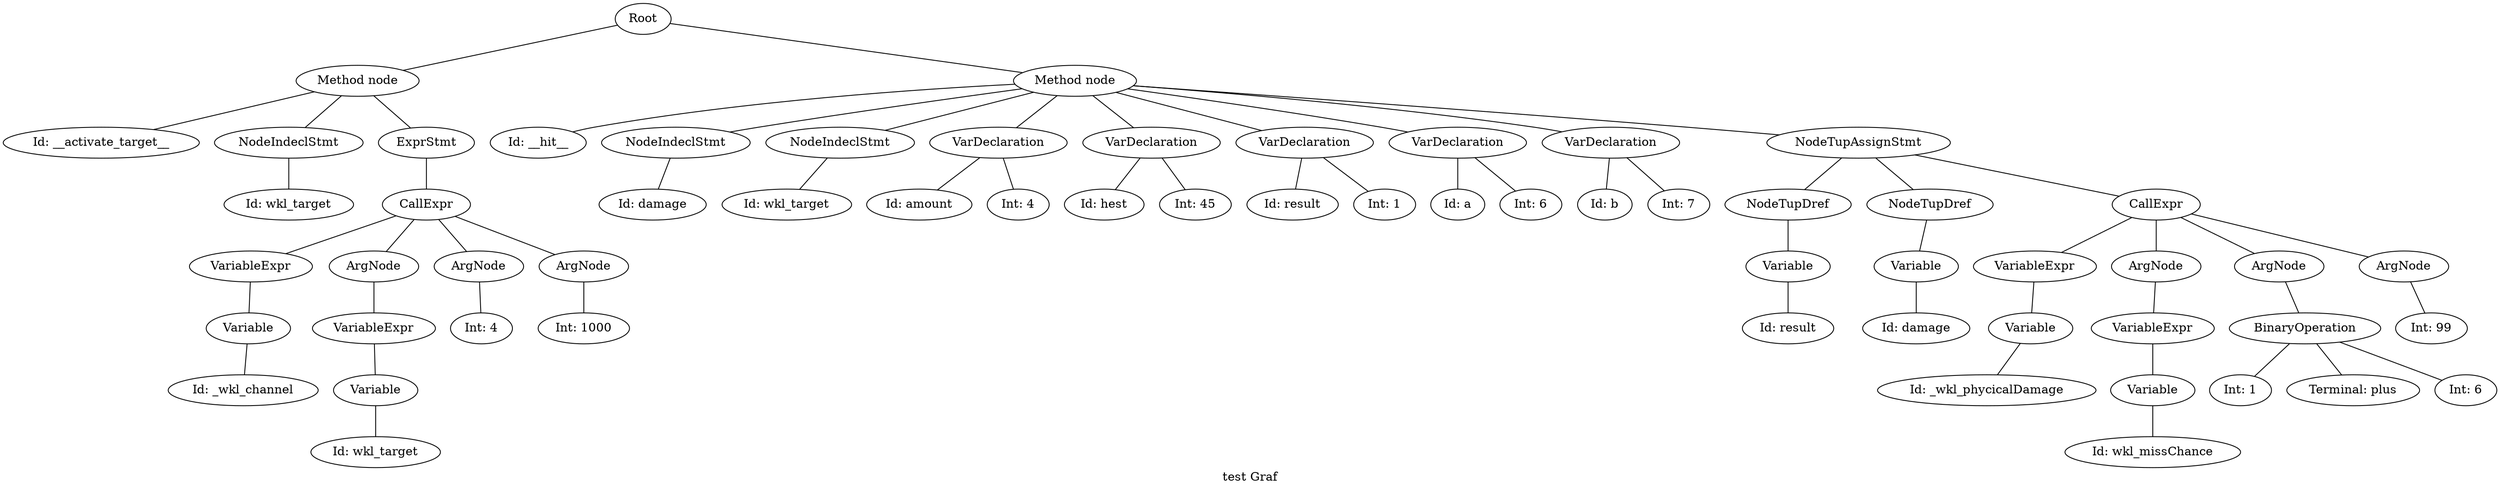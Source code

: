 graph ""
{
#   node [fontsize=10,width=".2", height=".2", margin=0];
#   graph[fontsize=8];
label="test Graf"
n0 ;
n0 [label="Root"] ;
n0 -- n1 ;
n1 [label="Method node"] ;
n0 -- n2 ;
n2 [label="Method node"] ;
n2 -- n3 ;
n3 [label="Id: __hit__"] ;
n2 -- n4 ;
n4 [label="NodeIndeclStmt"] ;
n2 -- n5 ;
n5 [label="NodeIndeclStmt"] ;
n2 -- n6 ;
n6 [label="VarDeclaration"] ;
n2 -- n7 ;
n7 [label="VarDeclaration"] ;
n2 -- n8 ;
n8 [label="VarDeclaration"] ;
n2 -- n9 ;
n9 [label="VarDeclaration"] ;
n2 -- n10 ;
n10 [label="VarDeclaration"] ;
n2 -- n11 ;
n11 [label="NodeTupAssignStmt"] ;
n11 -- n12 ;
n12 [label="NodeTupDref"] ;
n11 -- n13 ;
n13 [label="NodeTupDref"] ;
n13 -- n14 ;
n14 [label="Variable"] ;
n14 -- n15 ;
n15 [label="Id: damage"] ;
n12 -- n16 ;
n16 [label="Variable"] ;
n16 -- n17 ;
n17 [label="Id: result"] ;
n11 -- n18 ;
n18 [label="CallExpr"] ;
n18 -- n19 ;
n19 [label="VariableExpr"] ;
n19 -- n20 ;
n20 [label="Variable"] ;
n20 -- n21 ;
n21 [label="Id: _wkl_phycicalDamage"] ;
n18 -- n22 ;
n22 [label="ArgNode"] ;
n18 -- n23 ;
n23 [label="ArgNode"] ;
n18 -- n24 ;
n24 [label="ArgNode"] ;
n24 -- n25 ;
n25 [label="Int: 99"] ;
n23 -- n26 ;
n26 [label="BinaryOperation"] ;
n26 -- n27 ;
n27 [label="Int: 1"] ;
n26 -- n28 ;
n28 [label="Terminal: plus"] ;
n26 -- n29 ;
n29 [label="Int: 6"] ;
n22 -- n30 ;
n30 [label="VariableExpr"] ;
n30 -- n31 ;
n31 [label="Variable"] ;
n31 -- n32 ;
n32 [label="Id: wkl_missChance"] ;
n10 -- n33 ;
n33 [label="Id: b"] ;
n10 -- n34 ;
n34 [label="Int: 7"] ;
n9 -- n35 ;
n35 [label="Id: a"] ;
n9 -- n36 ;
n36 [label="Int: 6"] ;
n8 -- n37 ;
n37 [label="Id: result"] ;
n8 -- n38 ;
n38 [label="Int: 1"] ;
n7 -- n39 ;
n39 [label="Id: hest"] ;
n7 -- n40 ;
n40 [label="Int: 45"] ;
n6 -- n41 ;
n41 [label="Id: amount"] ;
n6 -- n42 ;
n42 [label="Int: 4"] ;
n5 -- n43 ;
n43 [label="Id: wkl_target"] ;
n4 -- n44 ;
n44 [label="Id: damage"] ;
n1 -- n45 ;
n45 [label="Id: __activate_target__"] ;
n1 -- n46 ;
n46 [label="NodeIndeclStmt"] ;
n1 -- n47 ;
n47 [label="ExprStmt"] ;
n47 -- n48 ;
n48 [label="CallExpr"] ;
n48 -- n49 ;
n49 [label="VariableExpr"] ;
n49 -- n50 ;
n50 [label="Variable"] ;
n50 -- n51 ;
n51 [label="Id: _wkl_channel"] ;
n48 -- n52 ;
n52 [label="ArgNode"] ;
n48 -- n53 ;
n53 [label="ArgNode"] ;
n48 -- n54 ;
n54 [label="ArgNode"] ;
n54 -- n55 ;
n55 [label="Int: 1000"] ;
n53 -- n56 ;
n56 [label="Int: 4"] ;
n52 -- n57 ;
n57 [label="VariableExpr"] ;
n57 -- n58 ;
n58 [label="Variable"] ;
n58 -- n59 ;
n59 [label="Id: wkl_target"] ;
n46 -- n60 ;
n60 [label="Id: wkl_target"] ;
}
